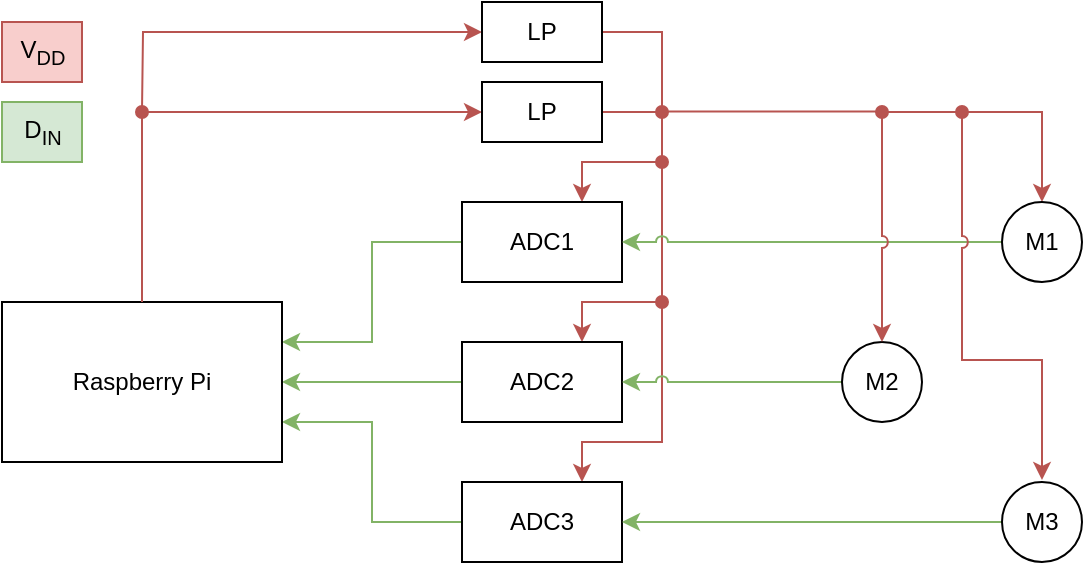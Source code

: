 <mxfile version="14.5.3" type="github">
  <diagram id="YzbuWgH1EYbana974IAb" name="Page-1">
    <mxGraphModel dx="813" dy="436" grid="1" gridSize="10" guides="1" tooltips="1" connect="1" arrows="1" fold="1" page="1" pageScale="1" pageWidth="827" pageHeight="1169" math="0" shadow="0">
      <root>
        <mxCell id="0" />
        <mxCell id="1" parent="0" />
        <mxCell id="Wzdw9sVgJ23WoQxjr1G9-15" style="edgeStyle=orthogonalEdgeStyle;rounded=0;orthogonalLoop=1;jettySize=auto;html=1;exitX=0;exitY=0.5;exitDx=0;exitDy=0;entryX=1;entryY=0.25;entryDx=0;entryDy=0;fillColor=#d5e8d4;strokeColor=#82b366;" edge="1" parent="1" source="Wzdw9sVgJ23WoQxjr1G9-1" target="Wzdw9sVgJ23WoQxjr1G9-14">
          <mxGeometry relative="1" as="geometry" />
        </mxCell>
        <mxCell id="Wzdw9sVgJ23WoQxjr1G9-21" style="edgeStyle=orthogonalEdgeStyle;rounded=0;orthogonalLoop=1;jettySize=auto;html=1;exitX=0.75;exitY=0;exitDx=0;exitDy=0;entryX=1;entryY=0.5;entryDx=0;entryDy=0;endArrow=none;endFill=0;startArrow=classic;startFill=1;fillColor=#f8cecc;strokeColor=#b85450;" edge="1" parent="1" source="Wzdw9sVgJ23WoQxjr1G9-1" target="Wzdw9sVgJ23WoQxjr1G9-19">
          <mxGeometry relative="1" as="geometry">
            <Array as="points">
              <mxPoint x="380" y="220" />
              <mxPoint x="420" y="220" />
              <mxPoint x="420" y="195" />
            </Array>
          </mxGeometry>
        </mxCell>
        <mxCell id="Wzdw9sVgJ23WoQxjr1G9-1" value="ADC1" style="rounded=0;whiteSpace=wrap;html=1;" vertex="1" parent="1">
          <mxGeometry x="320" y="240" width="80" height="40" as="geometry" />
        </mxCell>
        <mxCell id="Wzdw9sVgJ23WoQxjr1G9-16" style="edgeStyle=orthogonalEdgeStyle;rounded=0;orthogonalLoop=1;jettySize=auto;html=1;exitX=0;exitY=0.5;exitDx=0;exitDy=0;entryX=1;entryY=0.5;entryDx=0;entryDy=0;fillColor=#d5e8d4;strokeColor=#82b366;" edge="1" parent="1" source="Wzdw9sVgJ23WoQxjr1G9-2" target="Wzdw9sVgJ23WoQxjr1G9-14">
          <mxGeometry relative="1" as="geometry" />
        </mxCell>
        <mxCell id="Wzdw9sVgJ23WoQxjr1G9-23" style="edgeStyle=orthogonalEdgeStyle;rounded=0;orthogonalLoop=1;jettySize=auto;html=1;exitX=0.75;exitY=0;exitDx=0;exitDy=0;endArrow=oval;endFill=1;jumpStyle=arc;startArrow=classic;startFill=1;fillColor=#f8cecc;strokeColor=#b85450;" edge="1" parent="1" source="Wzdw9sVgJ23WoQxjr1G9-2">
          <mxGeometry relative="1" as="geometry">
            <mxPoint x="420" y="220" as="targetPoint" />
            <Array as="points">
              <mxPoint x="380" y="290" />
              <mxPoint x="420" y="290" />
            </Array>
          </mxGeometry>
        </mxCell>
        <mxCell id="Wzdw9sVgJ23WoQxjr1G9-2" value="ADC2" style="rounded=0;whiteSpace=wrap;html=1;" vertex="1" parent="1">
          <mxGeometry x="320" y="310" width="80" height="40" as="geometry" />
        </mxCell>
        <mxCell id="Wzdw9sVgJ23WoQxjr1G9-17" style="edgeStyle=orthogonalEdgeStyle;rounded=0;orthogonalLoop=1;jettySize=auto;html=1;exitX=0;exitY=0.5;exitDx=0;exitDy=0;entryX=1;entryY=0.75;entryDx=0;entryDy=0;fillColor=#d5e8d4;strokeColor=#82b366;" edge="1" parent="1" source="Wzdw9sVgJ23WoQxjr1G9-3" target="Wzdw9sVgJ23WoQxjr1G9-14">
          <mxGeometry relative="1" as="geometry" />
        </mxCell>
        <mxCell id="Wzdw9sVgJ23WoQxjr1G9-24" style="edgeStyle=orthogonalEdgeStyle;rounded=0;orthogonalLoop=1;jettySize=auto;html=1;exitX=0.75;exitY=0;exitDx=0;exitDy=0;endArrow=oval;endFill=1;jumpStyle=arc;startArrow=classic;startFill=1;fillColor=#f8cecc;strokeColor=#b85450;" edge="1" parent="1" source="Wzdw9sVgJ23WoQxjr1G9-3">
          <mxGeometry relative="1" as="geometry">
            <mxPoint x="420" y="290" as="targetPoint" />
            <Array as="points">
              <mxPoint x="380" y="360" />
              <mxPoint x="420" y="360" />
            </Array>
          </mxGeometry>
        </mxCell>
        <mxCell id="Wzdw9sVgJ23WoQxjr1G9-3" value="ADC3" style="rounded=0;whiteSpace=wrap;html=1;" vertex="1" parent="1">
          <mxGeometry x="320" y="380" width="80" height="40" as="geometry" />
        </mxCell>
        <mxCell id="Wzdw9sVgJ23WoQxjr1G9-11" style="edgeStyle=orthogonalEdgeStyle;rounded=0;orthogonalLoop=1;jettySize=auto;html=1;exitX=0;exitY=0.5;exitDx=0;exitDy=0;entryX=1;entryY=0.5;entryDx=0;entryDy=0;jumpStyle=arc;fillColor=#d5e8d4;strokeColor=#82b366;" edge="1" parent="1" source="Wzdw9sVgJ23WoQxjr1G9-4" target="Wzdw9sVgJ23WoQxjr1G9-1">
          <mxGeometry relative="1" as="geometry" />
        </mxCell>
        <mxCell id="Wzdw9sVgJ23WoQxjr1G9-33" style="edgeStyle=orthogonalEdgeStyle;rounded=0;jumpStyle=arc;orthogonalLoop=1;jettySize=auto;html=1;startArrow=classic;startFill=1;endArrow=oval;endFill=1;exitX=0.5;exitY=0;exitDx=0;exitDy=0;fillColor=#f8cecc;strokeColor=#b85450;" edge="1" parent="1" source="Wzdw9sVgJ23WoQxjr1G9-4">
          <mxGeometry relative="1" as="geometry">
            <mxPoint x="530" y="195" as="targetPoint" />
            <mxPoint x="610" y="230" as="sourcePoint" />
            <Array as="points">
              <mxPoint x="610" y="195" />
            </Array>
          </mxGeometry>
        </mxCell>
        <mxCell id="Wzdw9sVgJ23WoQxjr1G9-4" value="M1" style="ellipse;whiteSpace=wrap;html=1;aspect=fixed;" vertex="1" parent="1">
          <mxGeometry x="590" y="240" width="40" height="40" as="geometry" />
        </mxCell>
        <mxCell id="Wzdw9sVgJ23WoQxjr1G9-12" style="edgeStyle=orthogonalEdgeStyle;rounded=0;orthogonalLoop=1;jettySize=auto;html=1;exitX=0;exitY=0.5;exitDx=0;exitDy=0;entryX=1;entryY=0.5;entryDx=0;entryDy=0;jumpStyle=arc;fillColor=#d5e8d4;strokeColor=#82b366;" edge="1" parent="1" source="Wzdw9sVgJ23WoQxjr1G9-7" target="Wzdw9sVgJ23WoQxjr1G9-3">
          <mxGeometry relative="1" as="geometry" />
        </mxCell>
        <mxCell id="Wzdw9sVgJ23WoQxjr1G9-7" value="M3" style="ellipse;whiteSpace=wrap;html=1;aspect=fixed;" vertex="1" parent="1">
          <mxGeometry x="590" y="380" width="40" height="40" as="geometry" />
        </mxCell>
        <mxCell id="Wzdw9sVgJ23WoQxjr1G9-10" style="edgeStyle=orthogonalEdgeStyle;rounded=0;orthogonalLoop=1;jettySize=auto;html=1;jumpStyle=arc;fillColor=#d5e8d4;strokeColor=#82b366;" edge="1" parent="1" source="Wzdw9sVgJ23WoQxjr1G9-8" target="Wzdw9sVgJ23WoQxjr1G9-2">
          <mxGeometry relative="1" as="geometry" />
        </mxCell>
        <mxCell id="Wzdw9sVgJ23WoQxjr1G9-8" value="M2" style="ellipse;whiteSpace=wrap;html=1;aspect=fixed;" vertex="1" parent="1">
          <mxGeometry x="510" y="310" width="40" height="40" as="geometry" />
        </mxCell>
        <mxCell id="Wzdw9sVgJ23WoQxjr1G9-14" value="Raspberry Pi" style="rounded=0;whiteSpace=wrap;html=1;" vertex="1" parent="1">
          <mxGeometry x="90" y="290" width="140" height="80" as="geometry" />
        </mxCell>
        <mxCell id="Wzdw9sVgJ23WoQxjr1G9-32" style="edgeStyle=orthogonalEdgeStyle;rounded=0;jumpStyle=arc;orthogonalLoop=1;jettySize=auto;html=1;exitX=0;exitY=0.5;exitDx=0;exitDy=0;endArrow=oval;endFill=1;startArrow=classic;startFill=1;fillColor=#f8cecc;strokeColor=#b85450;" edge="1" parent="1" source="Wzdw9sVgJ23WoQxjr1G9-18">
          <mxGeometry relative="1" as="geometry">
            <mxPoint x="160" y="195" as="targetPoint" />
            <mxPoint x="330" y="160" as="sourcePoint" />
          </mxGeometry>
        </mxCell>
        <mxCell id="Wzdw9sVgJ23WoQxjr1G9-35" style="edgeStyle=orthogonalEdgeStyle;rounded=0;jumpStyle=arc;orthogonalLoop=1;jettySize=auto;html=1;exitX=1;exitY=0.5;exitDx=0;exitDy=0;startArrow=none;startFill=0;endArrow=oval;endFill=1;fillColor=#f8cecc;strokeColor=#b85450;" edge="1" parent="1" source="Wzdw9sVgJ23WoQxjr1G9-18">
          <mxGeometry relative="1" as="geometry">
            <mxPoint x="420" y="195" as="targetPoint" />
            <mxPoint x="390" y="160" as="sourcePoint" />
            <Array as="points">
              <mxPoint x="420" y="155" />
            </Array>
          </mxGeometry>
        </mxCell>
        <mxCell id="Wzdw9sVgJ23WoQxjr1G9-18" value="LP" style="rounded=0;whiteSpace=wrap;html=1;" vertex="1" parent="1">
          <mxGeometry x="330" y="140" width="60" height="30" as="geometry" />
        </mxCell>
        <mxCell id="Wzdw9sVgJ23WoQxjr1G9-31" style="edgeStyle=orthogonalEdgeStyle;rounded=0;jumpStyle=arc;orthogonalLoop=1;jettySize=auto;html=1;entryX=0.5;entryY=0;entryDx=0;entryDy=0;endArrow=none;endFill=0;startArrow=classic;startFill=1;fillColor=#f8cecc;strokeColor=#b85450;" edge="1" parent="1" source="Wzdw9sVgJ23WoQxjr1G9-19" target="Wzdw9sVgJ23WoQxjr1G9-14">
          <mxGeometry relative="1" as="geometry">
            <Array as="points">
              <mxPoint x="160" y="195" />
            </Array>
          </mxGeometry>
        </mxCell>
        <mxCell id="Wzdw9sVgJ23WoQxjr1G9-19" value="LP" style="rounded=0;whiteSpace=wrap;html=1;" vertex="1" parent="1">
          <mxGeometry x="330" y="180" width="60" height="30" as="geometry" />
        </mxCell>
        <mxCell id="Wzdw9sVgJ23WoQxjr1G9-34" value="" style="endArrow=none;html=1;fillColor=#f8cecc;strokeColor=#b85450;" edge="1" parent="1">
          <mxGeometry width="50" height="50" relative="1" as="geometry">
            <mxPoint x="530" y="194.8" as="sourcePoint" />
            <mxPoint x="420" y="194.8" as="targetPoint" />
          </mxGeometry>
        </mxCell>
        <mxCell id="Wzdw9sVgJ23WoQxjr1G9-36" value="" style="endArrow=classic;html=1;entryX=0.5;entryY=0;entryDx=0;entryDy=0;jumpStyle=arc;fillColor=#f8cecc;strokeColor=#b85450;" edge="1" parent="1" target="Wzdw9sVgJ23WoQxjr1G9-8">
          <mxGeometry width="50" height="50" relative="1" as="geometry">
            <mxPoint x="530" y="196" as="sourcePoint" />
            <mxPoint x="420" y="236" as="targetPoint" />
          </mxGeometry>
        </mxCell>
        <mxCell id="Wzdw9sVgJ23WoQxjr1G9-37" value="" style="endArrow=classic;html=1;entryX=0.5;entryY=0;entryDx=0;entryDy=0;rounded=0;startArrow=oval;startFill=1;jumpStyle=arc;fillColor=#f8cecc;strokeColor=#b85450;" edge="1" parent="1">
          <mxGeometry width="50" height="50" relative="1" as="geometry">
            <mxPoint x="570" y="195" as="sourcePoint" />
            <mxPoint x="610" y="379" as="targetPoint" />
            <Array as="points">
              <mxPoint x="570" y="279" />
              <mxPoint x="570" y="319" />
              <mxPoint x="610" y="319" />
            </Array>
          </mxGeometry>
        </mxCell>
        <mxCell id="Wzdw9sVgJ23WoQxjr1G9-38" value="V&lt;sub&gt;DD&lt;/sub&gt;" style="text;html=1;align=center;verticalAlign=middle;resizable=0;points=[];autosize=1;rotation=0;fillColor=#f8cecc;strokeColor=#b85450;" vertex="1" parent="1">
          <mxGeometry x="90" y="150" width="40" height="30" as="geometry" />
        </mxCell>
        <mxCell id="Wzdw9sVgJ23WoQxjr1G9-39" value="D&lt;sub&gt;IN&lt;/sub&gt;" style="text;html=1;align=center;verticalAlign=middle;resizable=0;points=[];autosize=1;fillColor=#d5e8d4;strokeColor=#82b366;" vertex="1" parent="1">
          <mxGeometry x="90" y="190" width="40" height="30" as="geometry" />
        </mxCell>
      </root>
    </mxGraphModel>
  </diagram>
</mxfile>

